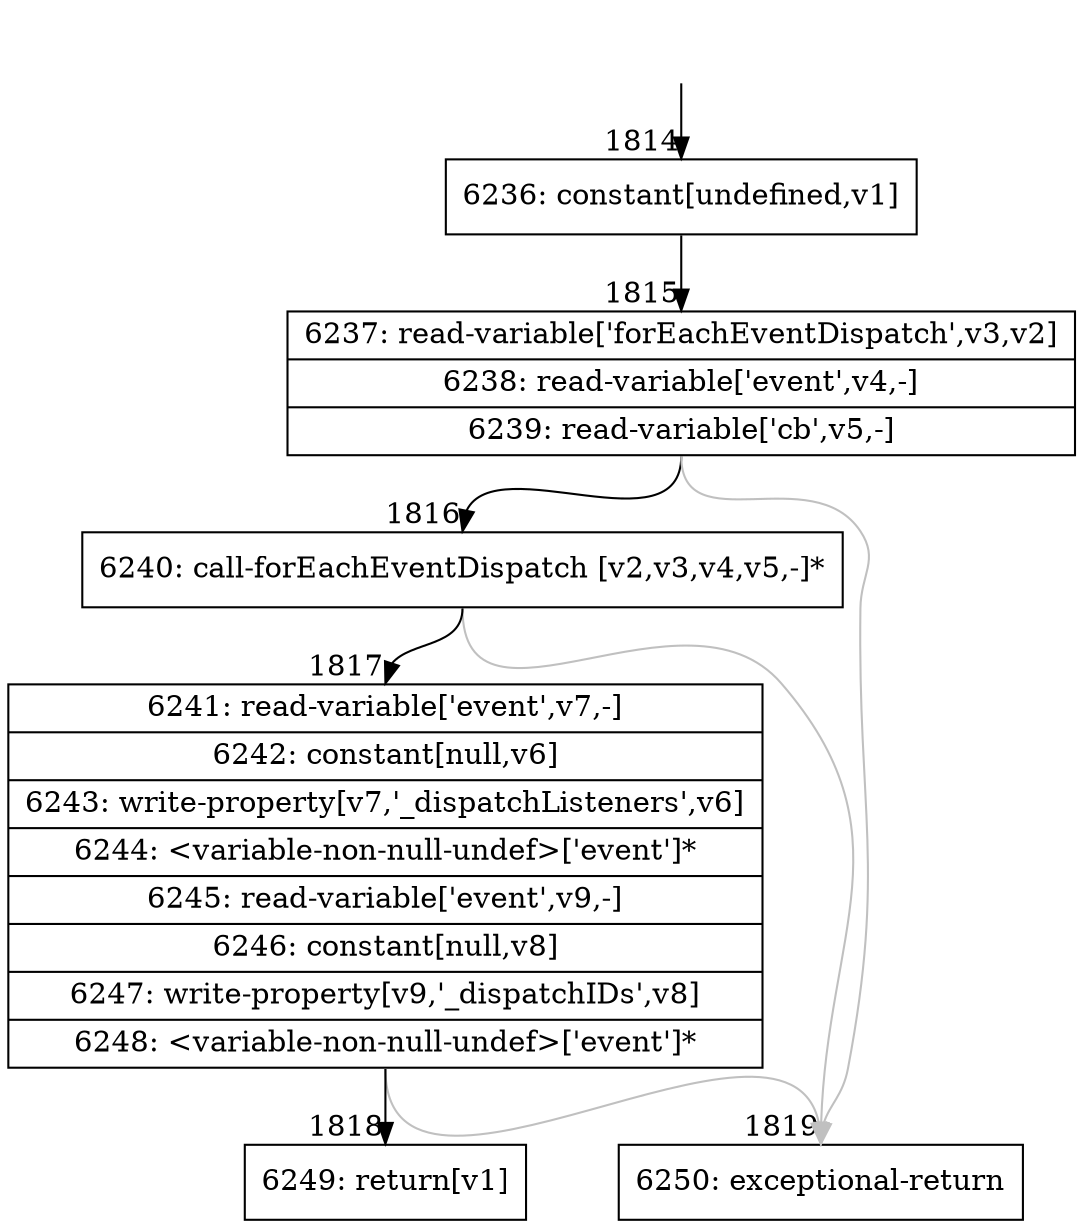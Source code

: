 digraph {
rankdir="TD"
BB_entry122[shape=none,label=""];
BB_entry122 -> BB1814 [tailport=s, headport=n, headlabel="    1814"]
BB1814 [shape=record label="{6236: constant[undefined,v1]}" ] 
BB1814 -> BB1815 [tailport=s, headport=n, headlabel="      1815"]
BB1815 [shape=record label="{6237: read-variable['forEachEventDispatch',v3,v2]|6238: read-variable['event',v4,-]|6239: read-variable['cb',v5,-]}" ] 
BB1815 -> BB1816 [tailport=s, headport=n, headlabel="      1816"]
BB1815 -> BB1819 [tailport=s, headport=n, color=gray, headlabel="      1819"]
BB1816 [shape=record label="{6240: call-forEachEventDispatch [v2,v3,v4,v5,-]*}" ] 
BB1816 -> BB1817 [tailport=s, headport=n, headlabel="      1817"]
BB1816 -> BB1819 [tailport=s, headport=n, color=gray]
BB1817 [shape=record label="{6241: read-variable['event',v7,-]|6242: constant[null,v6]|6243: write-property[v7,'_dispatchListeners',v6]|6244: \<variable-non-null-undef\>['event']*|6245: read-variable['event',v9,-]|6246: constant[null,v8]|6247: write-property[v9,'_dispatchIDs',v8]|6248: \<variable-non-null-undef\>['event']*}" ] 
BB1817 -> BB1818 [tailport=s, headport=n, headlabel="      1818"]
BB1817 -> BB1819 [tailport=s, headport=n, color=gray]
BB1818 [shape=record label="{6249: return[v1]}" ] 
BB1819 [shape=record label="{6250: exceptional-return}" ] 
//#$~ 3308
}
